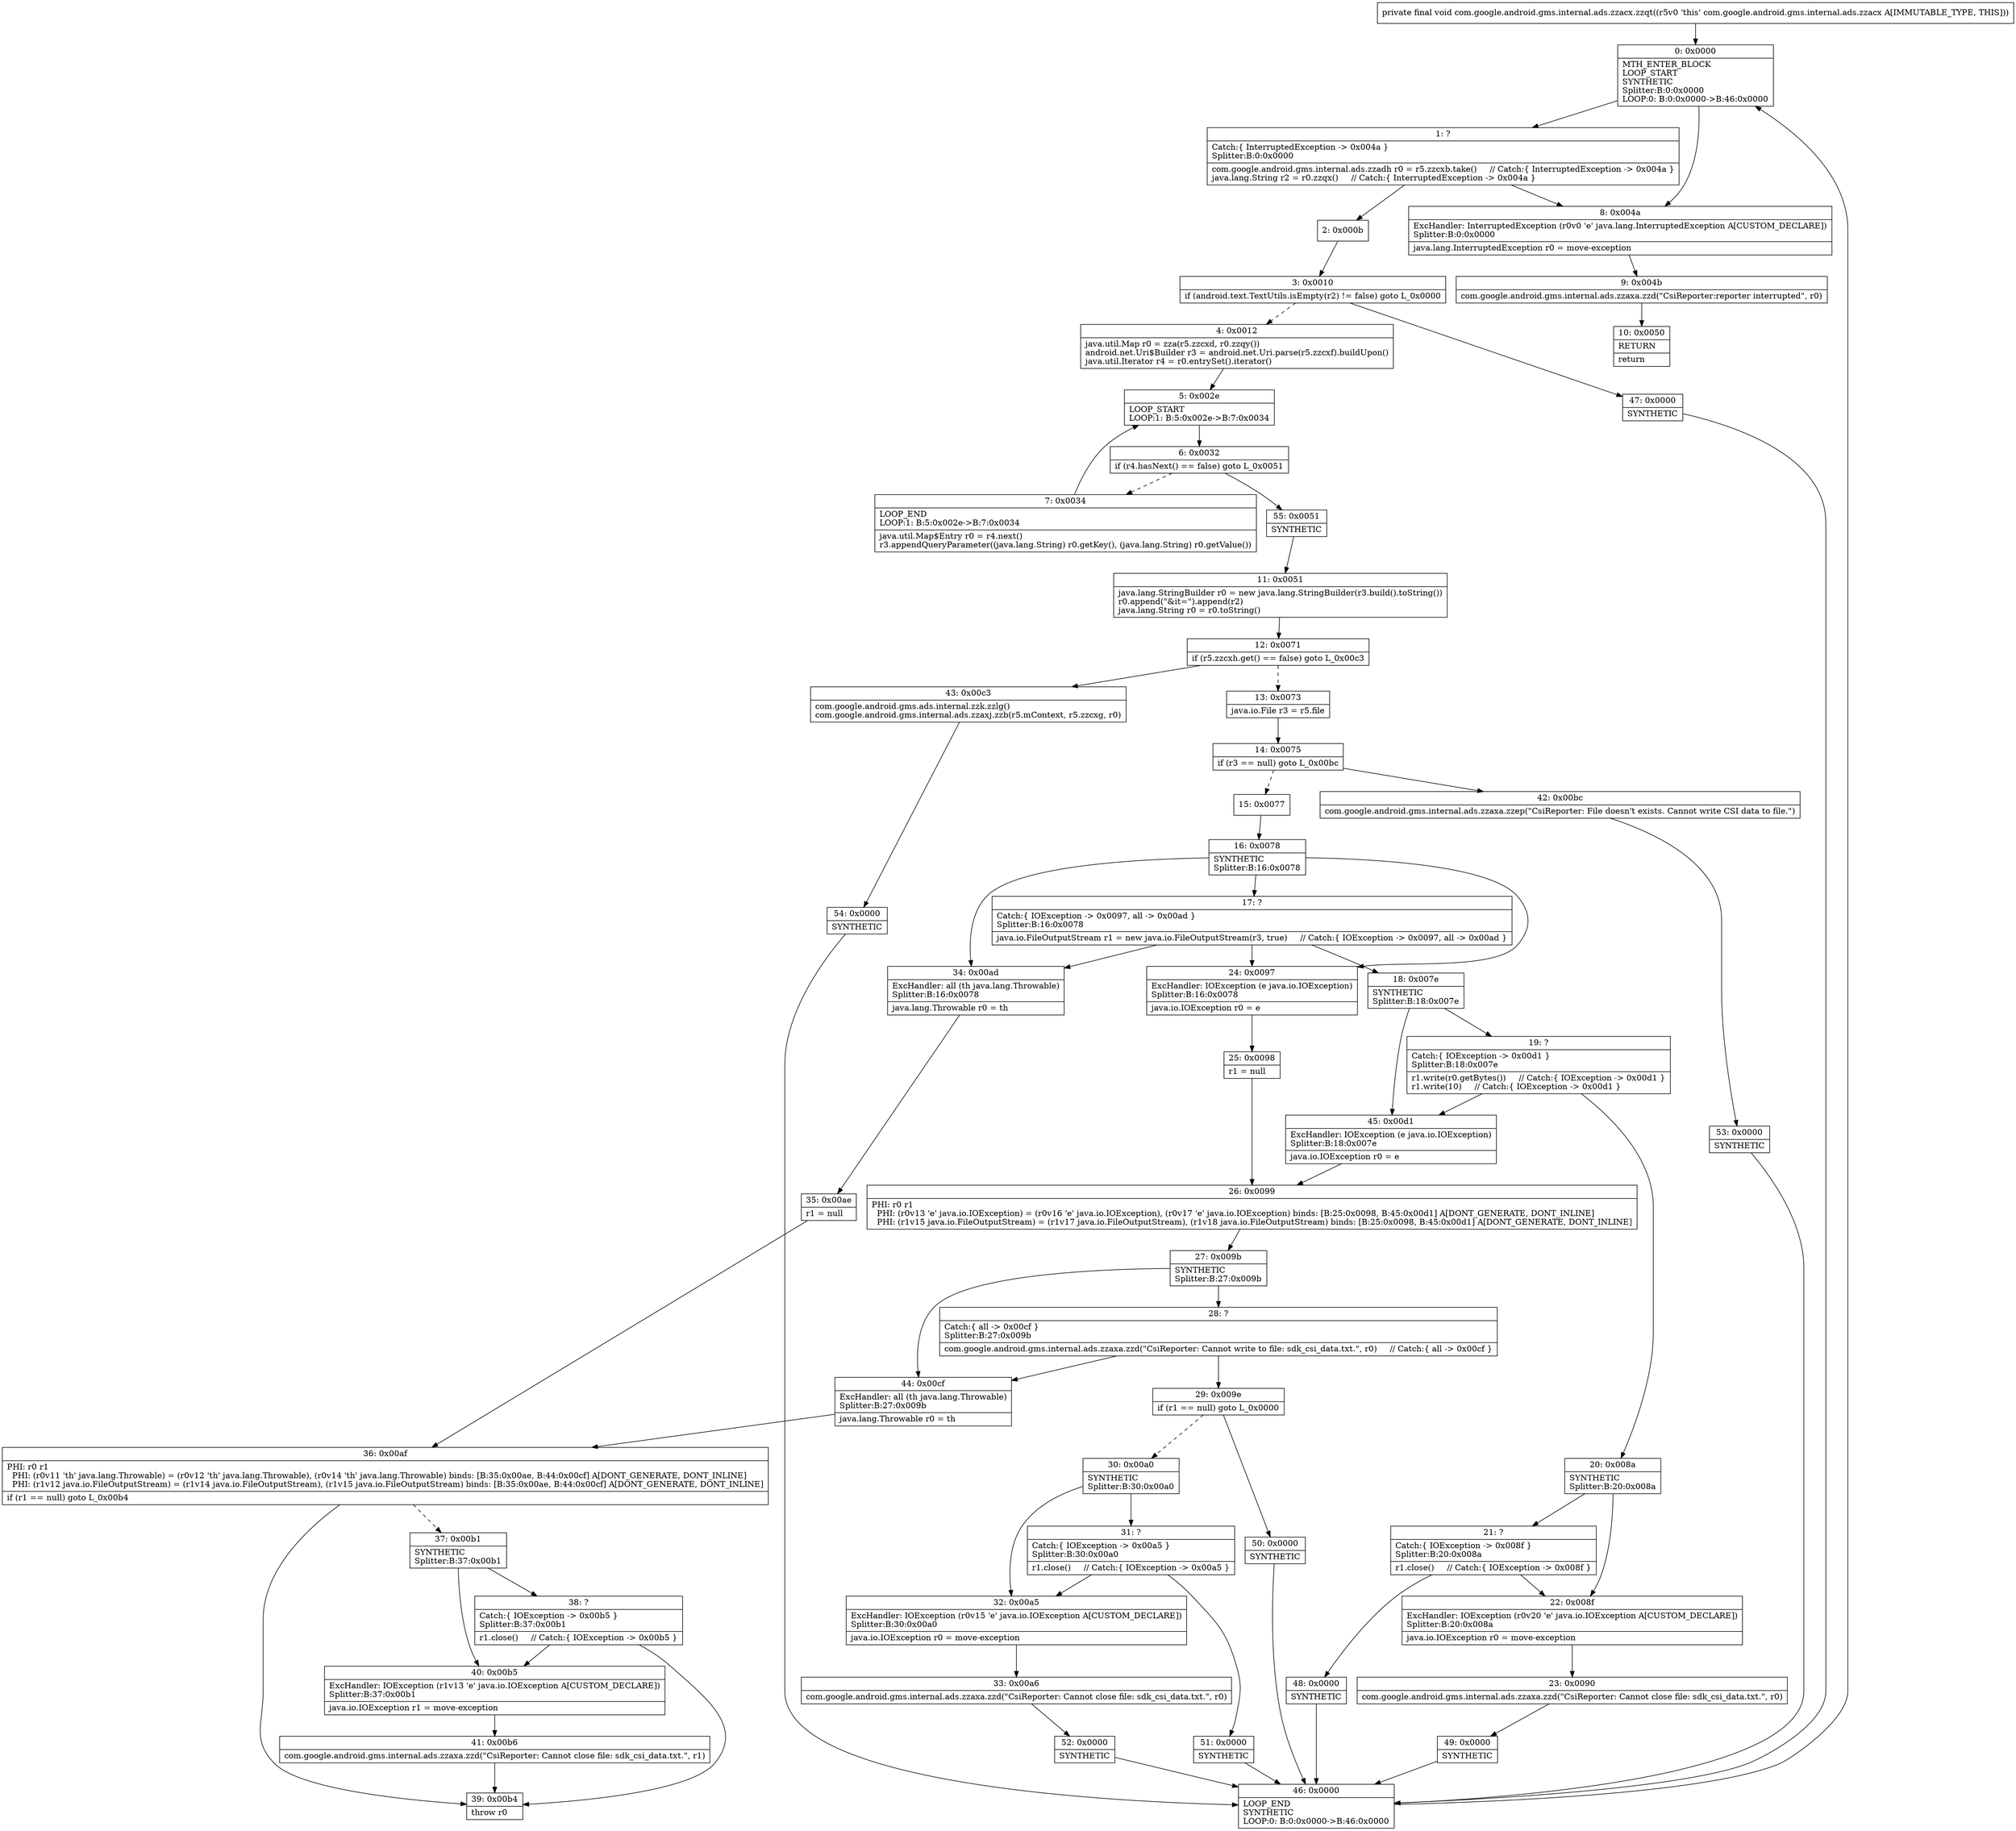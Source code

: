 digraph "CFG forcom.google.android.gms.internal.ads.zzacx.zzqt()V" {
Node_0 [shape=record,label="{0\:\ 0x0000|MTH_ENTER_BLOCK\lLOOP_START\lSYNTHETIC\lSplitter:B:0:0x0000\lLOOP:0: B:0:0x0000\-\>B:46:0x0000\l}"];
Node_1 [shape=record,label="{1\:\ ?|Catch:\{ InterruptedException \-\> 0x004a \}\lSplitter:B:0:0x0000\l|com.google.android.gms.internal.ads.zzadh r0 = r5.zzcxb.take()     \/\/ Catch:\{ InterruptedException \-\> 0x004a \}\ljava.lang.String r2 = r0.zzqx()     \/\/ Catch:\{ InterruptedException \-\> 0x004a \}\l}"];
Node_2 [shape=record,label="{2\:\ 0x000b}"];
Node_3 [shape=record,label="{3\:\ 0x0010|if (android.text.TextUtils.isEmpty(r2) != false) goto L_0x0000\l}"];
Node_4 [shape=record,label="{4\:\ 0x0012|java.util.Map r0 = zza(r5.zzcxd, r0.zzqy())\landroid.net.Uri$Builder r3 = android.net.Uri.parse(r5.zzcxf).buildUpon()\ljava.util.Iterator r4 = r0.entrySet().iterator()\l}"];
Node_5 [shape=record,label="{5\:\ 0x002e|LOOP_START\lLOOP:1: B:5:0x002e\-\>B:7:0x0034\l}"];
Node_6 [shape=record,label="{6\:\ 0x0032|if (r4.hasNext() == false) goto L_0x0051\l}"];
Node_7 [shape=record,label="{7\:\ 0x0034|LOOP_END\lLOOP:1: B:5:0x002e\-\>B:7:0x0034\l|java.util.Map$Entry r0 = r4.next()\lr3.appendQueryParameter((java.lang.String) r0.getKey(), (java.lang.String) r0.getValue())\l}"];
Node_8 [shape=record,label="{8\:\ 0x004a|ExcHandler: InterruptedException (r0v0 'e' java.lang.InterruptedException A[CUSTOM_DECLARE])\lSplitter:B:0:0x0000\l|java.lang.InterruptedException r0 = move\-exception\l}"];
Node_9 [shape=record,label="{9\:\ 0x004b|com.google.android.gms.internal.ads.zzaxa.zzd(\"CsiReporter:reporter interrupted\", r0)\l}"];
Node_10 [shape=record,label="{10\:\ 0x0050|RETURN\l|return\l}"];
Node_11 [shape=record,label="{11\:\ 0x0051|java.lang.StringBuilder r0 = new java.lang.StringBuilder(r3.build().toString())\lr0.append(\"&it=\").append(r2)\ljava.lang.String r0 = r0.toString()\l}"];
Node_12 [shape=record,label="{12\:\ 0x0071|if (r5.zzcxh.get() == false) goto L_0x00c3\l}"];
Node_13 [shape=record,label="{13\:\ 0x0073|java.io.File r3 = r5.file\l}"];
Node_14 [shape=record,label="{14\:\ 0x0075|if (r3 == null) goto L_0x00bc\l}"];
Node_15 [shape=record,label="{15\:\ 0x0077}"];
Node_16 [shape=record,label="{16\:\ 0x0078|SYNTHETIC\lSplitter:B:16:0x0078\l}"];
Node_17 [shape=record,label="{17\:\ ?|Catch:\{ IOException \-\> 0x0097, all \-\> 0x00ad \}\lSplitter:B:16:0x0078\l|java.io.FileOutputStream r1 = new java.io.FileOutputStream(r3, true)     \/\/ Catch:\{ IOException \-\> 0x0097, all \-\> 0x00ad \}\l}"];
Node_18 [shape=record,label="{18\:\ 0x007e|SYNTHETIC\lSplitter:B:18:0x007e\l}"];
Node_19 [shape=record,label="{19\:\ ?|Catch:\{ IOException \-\> 0x00d1 \}\lSplitter:B:18:0x007e\l|r1.write(r0.getBytes())     \/\/ Catch:\{ IOException \-\> 0x00d1 \}\lr1.write(10)     \/\/ Catch:\{ IOException \-\> 0x00d1 \}\l}"];
Node_20 [shape=record,label="{20\:\ 0x008a|SYNTHETIC\lSplitter:B:20:0x008a\l}"];
Node_21 [shape=record,label="{21\:\ ?|Catch:\{ IOException \-\> 0x008f \}\lSplitter:B:20:0x008a\l|r1.close()     \/\/ Catch:\{ IOException \-\> 0x008f \}\l}"];
Node_22 [shape=record,label="{22\:\ 0x008f|ExcHandler: IOException (r0v20 'e' java.io.IOException A[CUSTOM_DECLARE])\lSplitter:B:20:0x008a\l|java.io.IOException r0 = move\-exception\l}"];
Node_23 [shape=record,label="{23\:\ 0x0090|com.google.android.gms.internal.ads.zzaxa.zzd(\"CsiReporter: Cannot close file: sdk_csi_data.txt.\", r0)\l}"];
Node_24 [shape=record,label="{24\:\ 0x0097|ExcHandler: IOException (e java.io.IOException)\lSplitter:B:16:0x0078\l|java.io.IOException r0 = e\l}"];
Node_25 [shape=record,label="{25\:\ 0x0098|r1 = null\l}"];
Node_26 [shape=record,label="{26\:\ 0x0099|PHI: r0 r1 \l  PHI: (r0v13 'e' java.io.IOException) = (r0v16 'e' java.io.IOException), (r0v17 'e' java.io.IOException) binds: [B:25:0x0098, B:45:0x00d1] A[DONT_GENERATE, DONT_INLINE]\l  PHI: (r1v15 java.io.FileOutputStream) = (r1v17 java.io.FileOutputStream), (r1v18 java.io.FileOutputStream) binds: [B:25:0x0098, B:45:0x00d1] A[DONT_GENERATE, DONT_INLINE]\l}"];
Node_27 [shape=record,label="{27\:\ 0x009b|SYNTHETIC\lSplitter:B:27:0x009b\l}"];
Node_28 [shape=record,label="{28\:\ ?|Catch:\{ all \-\> 0x00cf \}\lSplitter:B:27:0x009b\l|com.google.android.gms.internal.ads.zzaxa.zzd(\"CsiReporter: Cannot write to file: sdk_csi_data.txt.\", r0)     \/\/ Catch:\{ all \-\> 0x00cf \}\l}"];
Node_29 [shape=record,label="{29\:\ 0x009e|if (r1 == null) goto L_0x0000\l}"];
Node_30 [shape=record,label="{30\:\ 0x00a0|SYNTHETIC\lSplitter:B:30:0x00a0\l}"];
Node_31 [shape=record,label="{31\:\ ?|Catch:\{ IOException \-\> 0x00a5 \}\lSplitter:B:30:0x00a0\l|r1.close()     \/\/ Catch:\{ IOException \-\> 0x00a5 \}\l}"];
Node_32 [shape=record,label="{32\:\ 0x00a5|ExcHandler: IOException (r0v15 'e' java.io.IOException A[CUSTOM_DECLARE])\lSplitter:B:30:0x00a0\l|java.io.IOException r0 = move\-exception\l}"];
Node_33 [shape=record,label="{33\:\ 0x00a6|com.google.android.gms.internal.ads.zzaxa.zzd(\"CsiReporter: Cannot close file: sdk_csi_data.txt.\", r0)\l}"];
Node_34 [shape=record,label="{34\:\ 0x00ad|ExcHandler: all (th java.lang.Throwable)\lSplitter:B:16:0x0078\l|java.lang.Throwable r0 = th\l}"];
Node_35 [shape=record,label="{35\:\ 0x00ae|r1 = null\l}"];
Node_36 [shape=record,label="{36\:\ 0x00af|PHI: r0 r1 \l  PHI: (r0v11 'th' java.lang.Throwable) = (r0v12 'th' java.lang.Throwable), (r0v14 'th' java.lang.Throwable) binds: [B:35:0x00ae, B:44:0x00cf] A[DONT_GENERATE, DONT_INLINE]\l  PHI: (r1v12 java.io.FileOutputStream) = (r1v14 java.io.FileOutputStream), (r1v15 java.io.FileOutputStream) binds: [B:35:0x00ae, B:44:0x00cf] A[DONT_GENERATE, DONT_INLINE]\l|if (r1 == null) goto L_0x00b4\l}"];
Node_37 [shape=record,label="{37\:\ 0x00b1|SYNTHETIC\lSplitter:B:37:0x00b1\l}"];
Node_38 [shape=record,label="{38\:\ ?|Catch:\{ IOException \-\> 0x00b5 \}\lSplitter:B:37:0x00b1\l|r1.close()     \/\/ Catch:\{ IOException \-\> 0x00b5 \}\l}"];
Node_39 [shape=record,label="{39\:\ 0x00b4|throw r0\l}"];
Node_40 [shape=record,label="{40\:\ 0x00b5|ExcHandler: IOException (r1v13 'e' java.io.IOException A[CUSTOM_DECLARE])\lSplitter:B:37:0x00b1\l|java.io.IOException r1 = move\-exception\l}"];
Node_41 [shape=record,label="{41\:\ 0x00b6|com.google.android.gms.internal.ads.zzaxa.zzd(\"CsiReporter: Cannot close file: sdk_csi_data.txt.\", r1)\l}"];
Node_42 [shape=record,label="{42\:\ 0x00bc|com.google.android.gms.internal.ads.zzaxa.zzep(\"CsiReporter: File doesn't exists. Cannot write CSI data to file.\")\l}"];
Node_43 [shape=record,label="{43\:\ 0x00c3|com.google.android.gms.ads.internal.zzk.zzlg()\lcom.google.android.gms.internal.ads.zzaxj.zzb(r5.mContext, r5.zzcxg, r0)\l}"];
Node_44 [shape=record,label="{44\:\ 0x00cf|ExcHandler: all (th java.lang.Throwable)\lSplitter:B:27:0x009b\l|java.lang.Throwable r0 = th\l}"];
Node_45 [shape=record,label="{45\:\ 0x00d1|ExcHandler: IOException (e java.io.IOException)\lSplitter:B:18:0x007e\l|java.io.IOException r0 = e\l}"];
Node_46 [shape=record,label="{46\:\ 0x0000|LOOP_END\lSYNTHETIC\lLOOP:0: B:0:0x0000\-\>B:46:0x0000\l}"];
Node_47 [shape=record,label="{47\:\ 0x0000|SYNTHETIC\l}"];
Node_48 [shape=record,label="{48\:\ 0x0000|SYNTHETIC\l}"];
Node_49 [shape=record,label="{49\:\ 0x0000|SYNTHETIC\l}"];
Node_50 [shape=record,label="{50\:\ 0x0000|SYNTHETIC\l}"];
Node_51 [shape=record,label="{51\:\ 0x0000|SYNTHETIC\l}"];
Node_52 [shape=record,label="{52\:\ 0x0000|SYNTHETIC\l}"];
Node_53 [shape=record,label="{53\:\ 0x0000|SYNTHETIC\l}"];
Node_54 [shape=record,label="{54\:\ 0x0000|SYNTHETIC\l}"];
Node_55 [shape=record,label="{55\:\ 0x0051|SYNTHETIC\l}"];
MethodNode[shape=record,label="{private final void com.google.android.gms.internal.ads.zzacx.zzqt((r5v0 'this' com.google.android.gms.internal.ads.zzacx A[IMMUTABLE_TYPE, THIS])) }"];
MethodNode -> Node_0;
Node_0 -> Node_1;
Node_0 -> Node_8;
Node_1 -> Node_2;
Node_1 -> Node_8;
Node_2 -> Node_3;
Node_3 -> Node_4[style=dashed];
Node_3 -> Node_47;
Node_4 -> Node_5;
Node_5 -> Node_6;
Node_6 -> Node_7[style=dashed];
Node_6 -> Node_55;
Node_7 -> Node_5;
Node_8 -> Node_9;
Node_9 -> Node_10;
Node_11 -> Node_12;
Node_12 -> Node_13[style=dashed];
Node_12 -> Node_43;
Node_13 -> Node_14;
Node_14 -> Node_15[style=dashed];
Node_14 -> Node_42;
Node_15 -> Node_16;
Node_16 -> Node_17;
Node_16 -> Node_24;
Node_16 -> Node_34;
Node_17 -> Node_18;
Node_17 -> Node_24;
Node_17 -> Node_34;
Node_18 -> Node_19;
Node_18 -> Node_45;
Node_19 -> Node_20;
Node_19 -> Node_45;
Node_20 -> Node_21;
Node_20 -> Node_22;
Node_21 -> Node_22;
Node_21 -> Node_48;
Node_22 -> Node_23;
Node_23 -> Node_49;
Node_24 -> Node_25;
Node_25 -> Node_26;
Node_26 -> Node_27;
Node_27 -> Node_28;
Node_27 -> Node_44;
Node_28 -> Node_29;
Node_28 -> Node_44;
Node_29 -> Node_30[style=dashed];
Node_29 -> Node_50;
Node_30 -> Node_31;
Node_30 -> Node_32;
Node_31 -> Node_32;
Node_31 -> Node_51;
Node_32 -> Node_33;
Node_33 -> Node_52;
Node_34 -> Node_35;
Node_35 -> Node_36;
Node_36 -> Node_37[style=dashed];
Node_36 -> Node_39;
Node_37 -> Node_38;
Node_37 -> Node_40;
Node_38 -> Node_39;
Node_38 -> Node_40;
Node_40 -> Node_41;
Node_41 -> Node_39;
Node_42 -> Node_53;
Node_43 -> Node_54;
Node_44 -> Node_36;
Node_45 -> Node_26;
Node_46 -> Node_0;
Node_47 -> Node_46;
Node_48 -> Node_46;
Node_49 -> Node_46;
Node_50 -> Node_46;
Node_51 -> Node_46;
Node_52 -> Node_46;
Node_53 -> Node_46;
Node_54 -> Node_46;
Node_55 -> Node_11;
}

